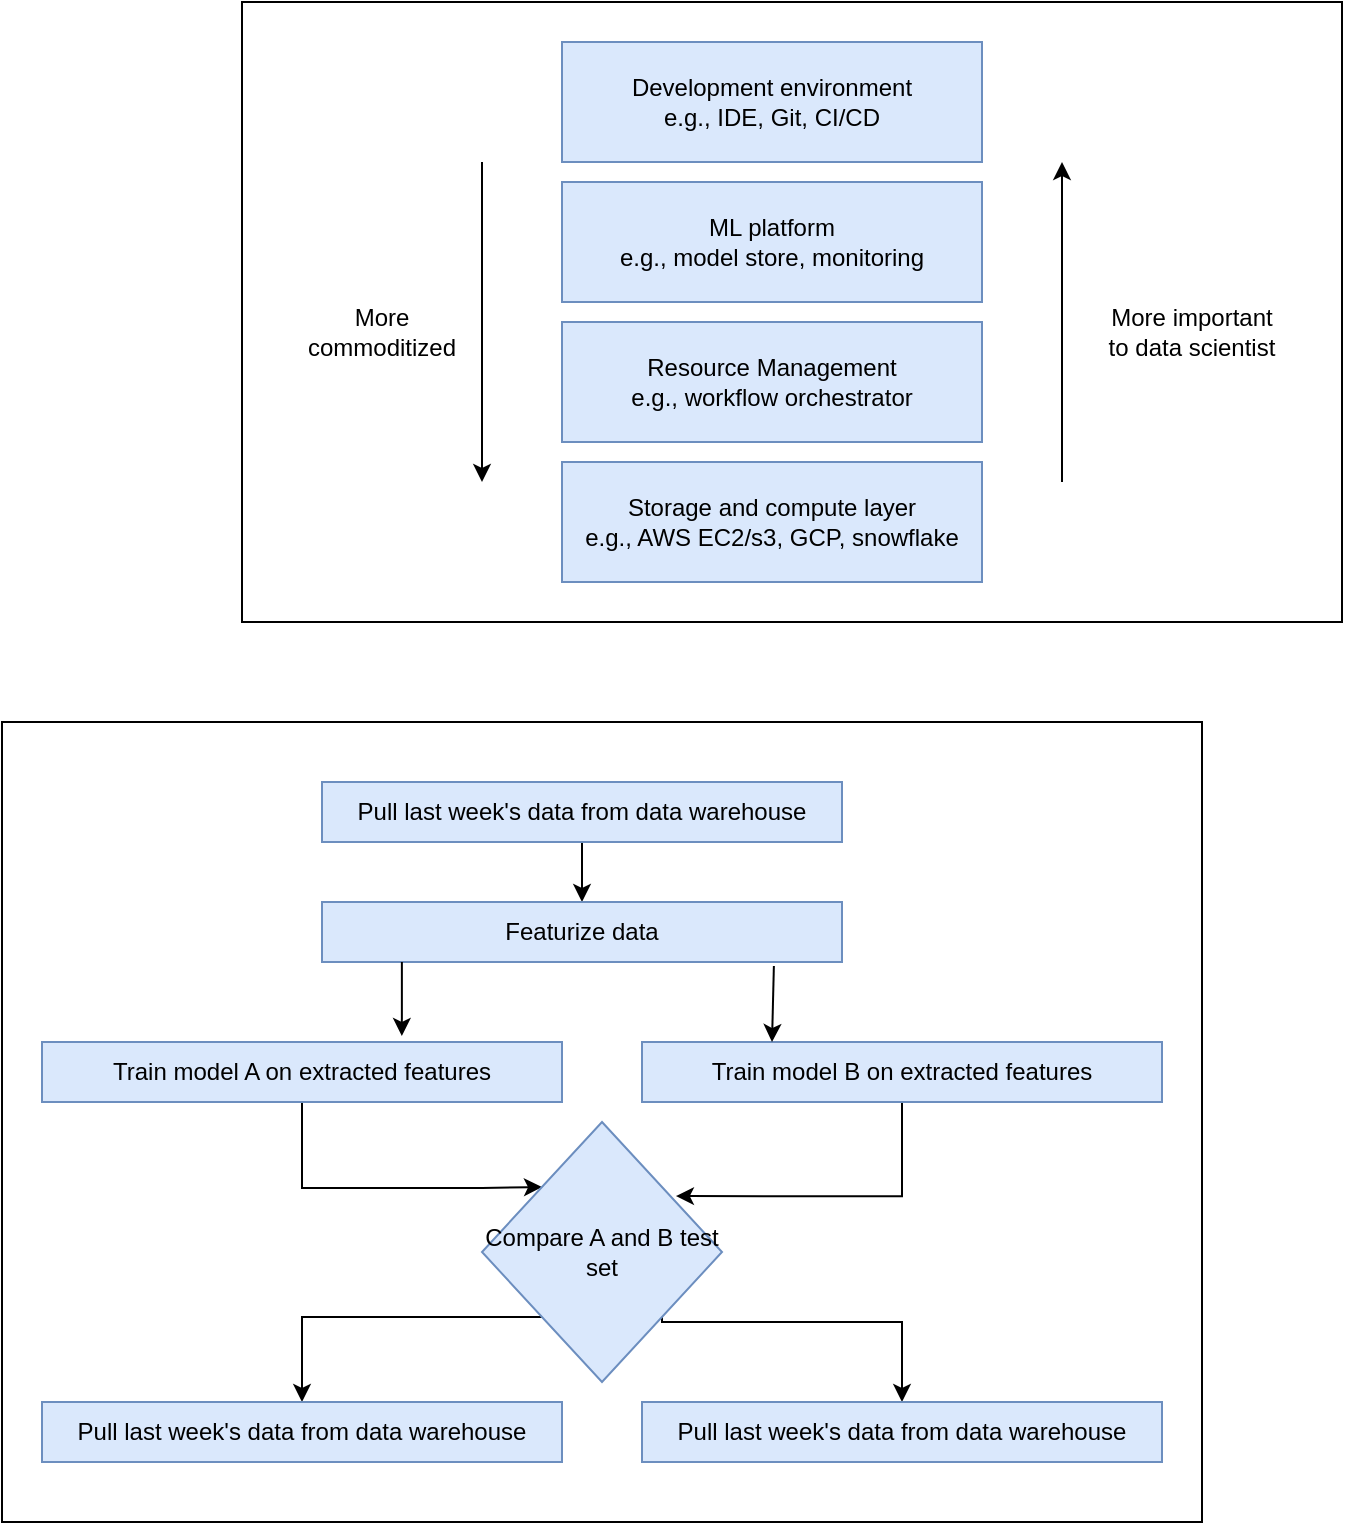 <mxfile version="21.0.6" type="github">
  <diagram name="Page-1" id="kTUMGS3Ad_0SVGwf9lWE">
    <mxGraphModel dx="1434" dy="796" grid="1" gridSize="10" guides="1" tooltips="1" connect="1" arrows="1" fold="1" page="1" pageScale="1" pageWidth="850" pageHeight="1100" math="0" shadow="0">
      <root>
        <mxCell id="0" />
        <mxCell id="1" parent="0" />
        <mxCell id="pnt_n_mxFb-sLE3t90gV-26" value="" style="rounded=0;whiteSpace=wrap;html=1;" vertex="1" parent="1">
          <mxGeometry x="80" y="720" width="600" height="400" as="geometry" />
        </mxCell>
        <mxCell id="pnt_n_mxFb-sLE3t90gV-11" value="" style="rounded=0;whiteSpace=wrap;html=1;" vertex="1" parent="1">
          <mxGeometry x="200" y="360" width="550" height="310" as="geometry" />
        </mxCell>
        <mxCell id="pnt_n_mxFb-sLE3t90gV-1" value="Development environment&lt;br&gt;e.g., IDE, Git, CI/CD" style="rounded=0;whiteSpace=wrap;html=1;fillColor=#dae8fc;strokeColor=#6c8ebf;" vertex="1" parent="1">
          <mxGeometry x="360" y="380" width="210" height="60" as="geometry" />
        </mxCell>
        <mxCell id="pnt_n_mxFb-sLE3t90gV-2" value="ML platform&lt;br&gt;e.g., model store, monitoring" style="rounded=0;whiteSpace=wrap;html=1;fillColor=#dae8fc;strokeColor=#6c8ebf;" vertex="1" parent="1">
          <mxGeometry x="360" y="450" width="210" height="60" as="geometry" />
        </mxCell>
        <mxCell id="pnt_n_mxFb-sLE3t90gV-3" value="Resource Management&lt;br&gt;e.g., workflow orchestrator" style="rounded=0;whiteSpace=wrap;html=1;fillColor=#dae8fc;strokeColor=#6c8ebf;" vertex="1" parent="1">
          <mxGeometry x="360" y="520" width="210" height="60" as="geometry" />
        </mxCell>
        <mxCell id="pnt_n_mxFb-sLE3t90gV-4" value="Storage and compute layer&lt;br&gt;e.g., AWS EC2/s3, GCP, snowflake" style="rounded=0;whiteSpace=wrap;html=1;fillColor=#dae8fc;strokeColor=#6c8ebf;" vertex="1" parent="1">
          <mxGeometry x="360" y="590" width="210" height="60" as="geometry" />
        </mxCell>
        <mxCell id="pnt_n_mxFb-sLE3t90gV-7" value="" style="endArrow=classic;html=1;rounded=0;" edge="1" parent="1">
          <mxGeometry width="50" height="50" relative="1" as="geometry">
            <mxPoint x="320" y="440" as="sourcePoint" />
            <mxPoint x="320" y="600" as="targetPoint" />
          </mxGeometry>
        </mxCell>
        <mxCell id="pnt_n_mxFb-sLE3t90gV-8" value="" style="endArrow=classic;html=1;rounded=0;" edge="1" parent="1">
          <mxGeometry width="50" height="50" relative="1" as="geometry">
            <mxPoint x="610" y="600" as="sourcePoint" />
            <mxPoint x="610" y="440" as="targetPoint" />
          </mxGeometry>
        </mxCell>
        <mxCell id="pnt_n_mxFb-sLE3t90gV-9" value="More commoditized" style="text;html=1;strokeColor=none;fillColor=none;align=center;verticalAlign=middle;whiteSpace=wrap;rounded=0;" vertex="1" parent="1">
          <mxGeometry x="240" y="510" width="60" height="30" as="geometry" />
        </mxCell>
        <mxCell id="pnt_n_mxFb-sLE3t90gV-10" value="More important to data scientist" style="text;html=1;strokeColor=none;fillColor=none;align=center;verticalAlign=middle;whiteSpace=wrap;rounded=0;" vertex="1" parent="1">
          <mxGeometry x="630" y="510" width="90" height="30" as="geometry" />
        </mxCell>
        <mxCell id="pnt_n_mxFb-sLE3t90gV-19" style="edgeStyle=orthogonalEdgeStyle;rounded=0;orthogonalLoop=1;jettySize=auto;html=1;" edge="1" parent="1" source="pnt_n_mxFb-sLE3t90gV-12" target="pnt_n_mxFb-sLE3t90gV-13">
          <mxGeometry relative="1" as="geometry" />
        </mxCell>
        <mxCell id="pnt_n_mxFb-sLE3t90gV-12" value="Pull last week&#39;s data from data warehouse" style="rounded=0;whiteSpace=wrap;html=1;fillColor=#dae8fc;strokeColor=#6c8ebf;" vertex="1" parent="1">
          <mxGeometry x="240" y="750" width="260" height="30" as="geometry" />
        </mxCell>
        <mxCell id="pnt_n_mxFb-sLE3t90gV-13" value="Featurize data" style="rounded=0;whiteSpace=wrap;html=1;fillColor=#dae8fc;strokeColor=#6c8ebf;" vertex="1" parent="1">
          <mxGeometry x="240" y="810" width="260" height="30" as="geometry" />
        </mxCell>
        <mxCell id="pnt_n_mxFb-sLE3t90gV-22" style="edgeStyle=orthogonalEdgeStyle;rounded=0;orthogonalLoop=1;jettySize=auto;html=1;entryX=0;entryY=0;entryDx=0;entryDy=0;" edge="1" parent="1" source="pnt_n_mxFb-sLE3t90gV-14" target="pnt_n_mxFb-sLE3t90gV-16">
          <mxGeometry relative="1" as="geometry">
            <Array as="points">
              <mxPoint x="230" y="953" />
              <mxPoint x="320" y="953" />
            </Array>
          </mxGeometry>
        </mxCell>
        <mxCell id="pnt_n_mxFb-sLE3t90gV-14" value="Train model A on extracted features" style="rounded=0;whiteSpace=wrap;html=1;fillColor=#dae8fc;strokeColor=#6c8ebf;" vertex="1" parent="1">
          <mxGeometry x="100" y="880" width="260" height="30" as="geometry" />
        </mxCell>
        <mxCell id="pnt_n_mxFb-sLE3t90gV-23" style="edgeStyle=orthogonalEdgeStyle;rounded=0;orthogonalLoop=1;jettySize=auto;html=1;entryX=0.808;entryY=0.285;entryDx=0;entryDy=0;entryPerimeter=0;" edge="1" parent="1" source="pnt_n_mxFb-sLE3t90gV-15" target="pnt_n_mxFb-sLE3t90gV-16">
          <mxGeometry relative="1" as="geometry">
            <Array as="points">
              <mxPoint x="530" y="957" />
            </Array>
          </mxGeometry>
        </mxCell>
        <mxCell id="pnt_n_mxFb-sLE3t90gV-15" value="Train model B on extracted features" style="rounded=0;whiteSpace=wrap;html=1;fillColor=#dae8fc;strokeColor=#6c8ebf;" vertex="1" parent="1">
          <mxGeometry x="400" y="880" width="260" height="30" as="geometry" />
        </mxCell>
        <mxCell id="pnt_n_mxFb-sLE3t90gV-24" style="edgeStyle=orthogonalEdgeStyle;rounded=0;orthogonalLoop=1;jettySize=auto;html=1;exitX=0;exitY=1;exitDx=0;exitDy=0;" edge="1" parent="1" source="pnt_n_mxFb-sLE3t90gV-16" target="pnt_n_mxFb-sLE3t90gV-17">
          <mxGeometry relative="1" as="geometry">
            <Array as="points">
              <mxPoint x="230" y="1018" />
            </Array>
          </mxGeometry>
        </mxCell>
        <mxCell id="pnt_n_mxFb-sLE3t90gV-25" style="edgeStyle=orthogonalEdgeStyle;rounded=0;orthogonalLoop=1;jettySize=auto;html=1;exitX=1;exitY=1;exitDx=0;exitDy=0;entryX=0.5;entryY=0;entryDx=0;entryDy=0;" edge="1" parent="1" source="pnt_n_mxFb-sLE3t90gV-16" target="pnt_n_mxFb-sLE3t90gV-18">
          <mxGeometry relative="1" as="geometry">
            <Array as="points">
              <mxPoint x="410" y="1020" />
              <mxPoint x="530" y="1020" />
            </Array>
          </mxGeometry>
        </mxCell>
        <mxCell id="pnt_n_mxFb-sLE3t90gV-16" value="Compare A and B test set" style="rhombus;whiteSpace=wrap;html=1;fillColor=#dae8fc;strokeColor=#6c8ebf;" vertex="1" parent="1">
          <mxGeometry x="320" y="920" width="120" height="130" as="geometry" />
        </mxCell>
        <mxCell id="pnt_n_mxFb-sLE3t90gV-17" value="Pull last week&#39;s data from data warehouse" style="rounded=0;whiteSpace=wrap;html=1;fillColor=#dae8fc;strokeColor=#6c8ebf;" vertex="1" parent="1">
          <mxGeometry x="100" y="1060" width="260" height="30" as="geometry" />
        </mxCell>
        <mxCell id="pnt_n_mxFb-sLE3t90gV-18" value="Pull last week&#39;s data from data warehouse" style="rounded=0;whiteSpace=wrap;html=1;fillColor=#dae8fc;strokeColor=#6c8ebf;" vertex="1" parent="1">
          <mxGeometry x="400" y="1060" width="260" height="30" as="geometry" />
        </mxCell>
        <mxCell id="pnt_n_mxFb-sLE3t90gV-20" value="" style="endArrow=classic;html=1;rounded=0;exitX=0.169;exitY=1;exitDx=0;exitDy=0;exitPerimeter=0;entryX=0.692;entryY=-0.1;entryDx=0;entryDy=0;entryPerimeter=0;" edge="1" parent="1" target="pnt_n_mxFb-sLE3t90gV-14">
          <mxGeometry width="50" height="50" relative="1" as="geometry">
            <mxPoint x="279.94" y="840" as="sourcePoint" />
            <mxPoint x="281.12" y="880" as="targetPoint" />
          </mxGeometry>
        </mxCell>
        <mxCell id="pnt_n_mxFb-sLE3t90gV-21" value="" style="endArrow=classic;html=1;rounded=0;exitX=0.869;exitY=1.067;exitDx=0;exitDy=0;exitPerimeter=0;entryX=0.25;entryY=0;entryDx=0;entryDy=0;" edge="1" parent="1" source="pnt_n_mxFb-sLE3t90gV-13" target="pnt_n_mxFb-sLE3t90gV-15">
          <mxGeometry width="50" height="50" relative="1" as="geometry">
            <mxPoint x="289.94" y="850" as="sourcePoint" />
            <mxPoint x="290" y="887" as="targetPoint" />
          </mxGeometry>
        </mxCell>
      </root>
    </mxGraphModel>
  </diagram>
</mxfile>
